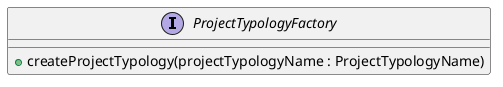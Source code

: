 @startuml

Interface ProjectTypologyFactory {
+createProjectTypology(projectTypologyName : ProjectTypologyName)
}

@enduml